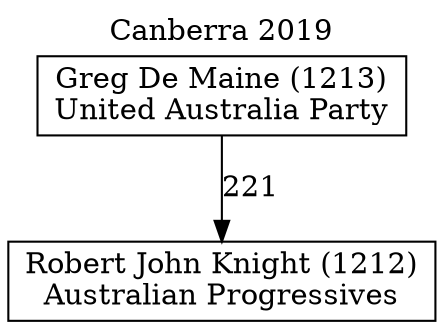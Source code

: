 // House preference flow
digraph "Robert John Knight (1212)_Canberra_2019" {
	graph [label="Canberra 2019" labelloc=t mclimit=10]
	node [shape=box]
	"Robert John Knight (1212)" [label="Robert John Knight (1212)
Australian Progressives"]
	"Greg De Maine (1213)" [label="Greg De Maine (1213)
United Australia Party"]
	"Greg De Maine (1213)" -> "Robert John Knight (1212)" [label=221]
}

